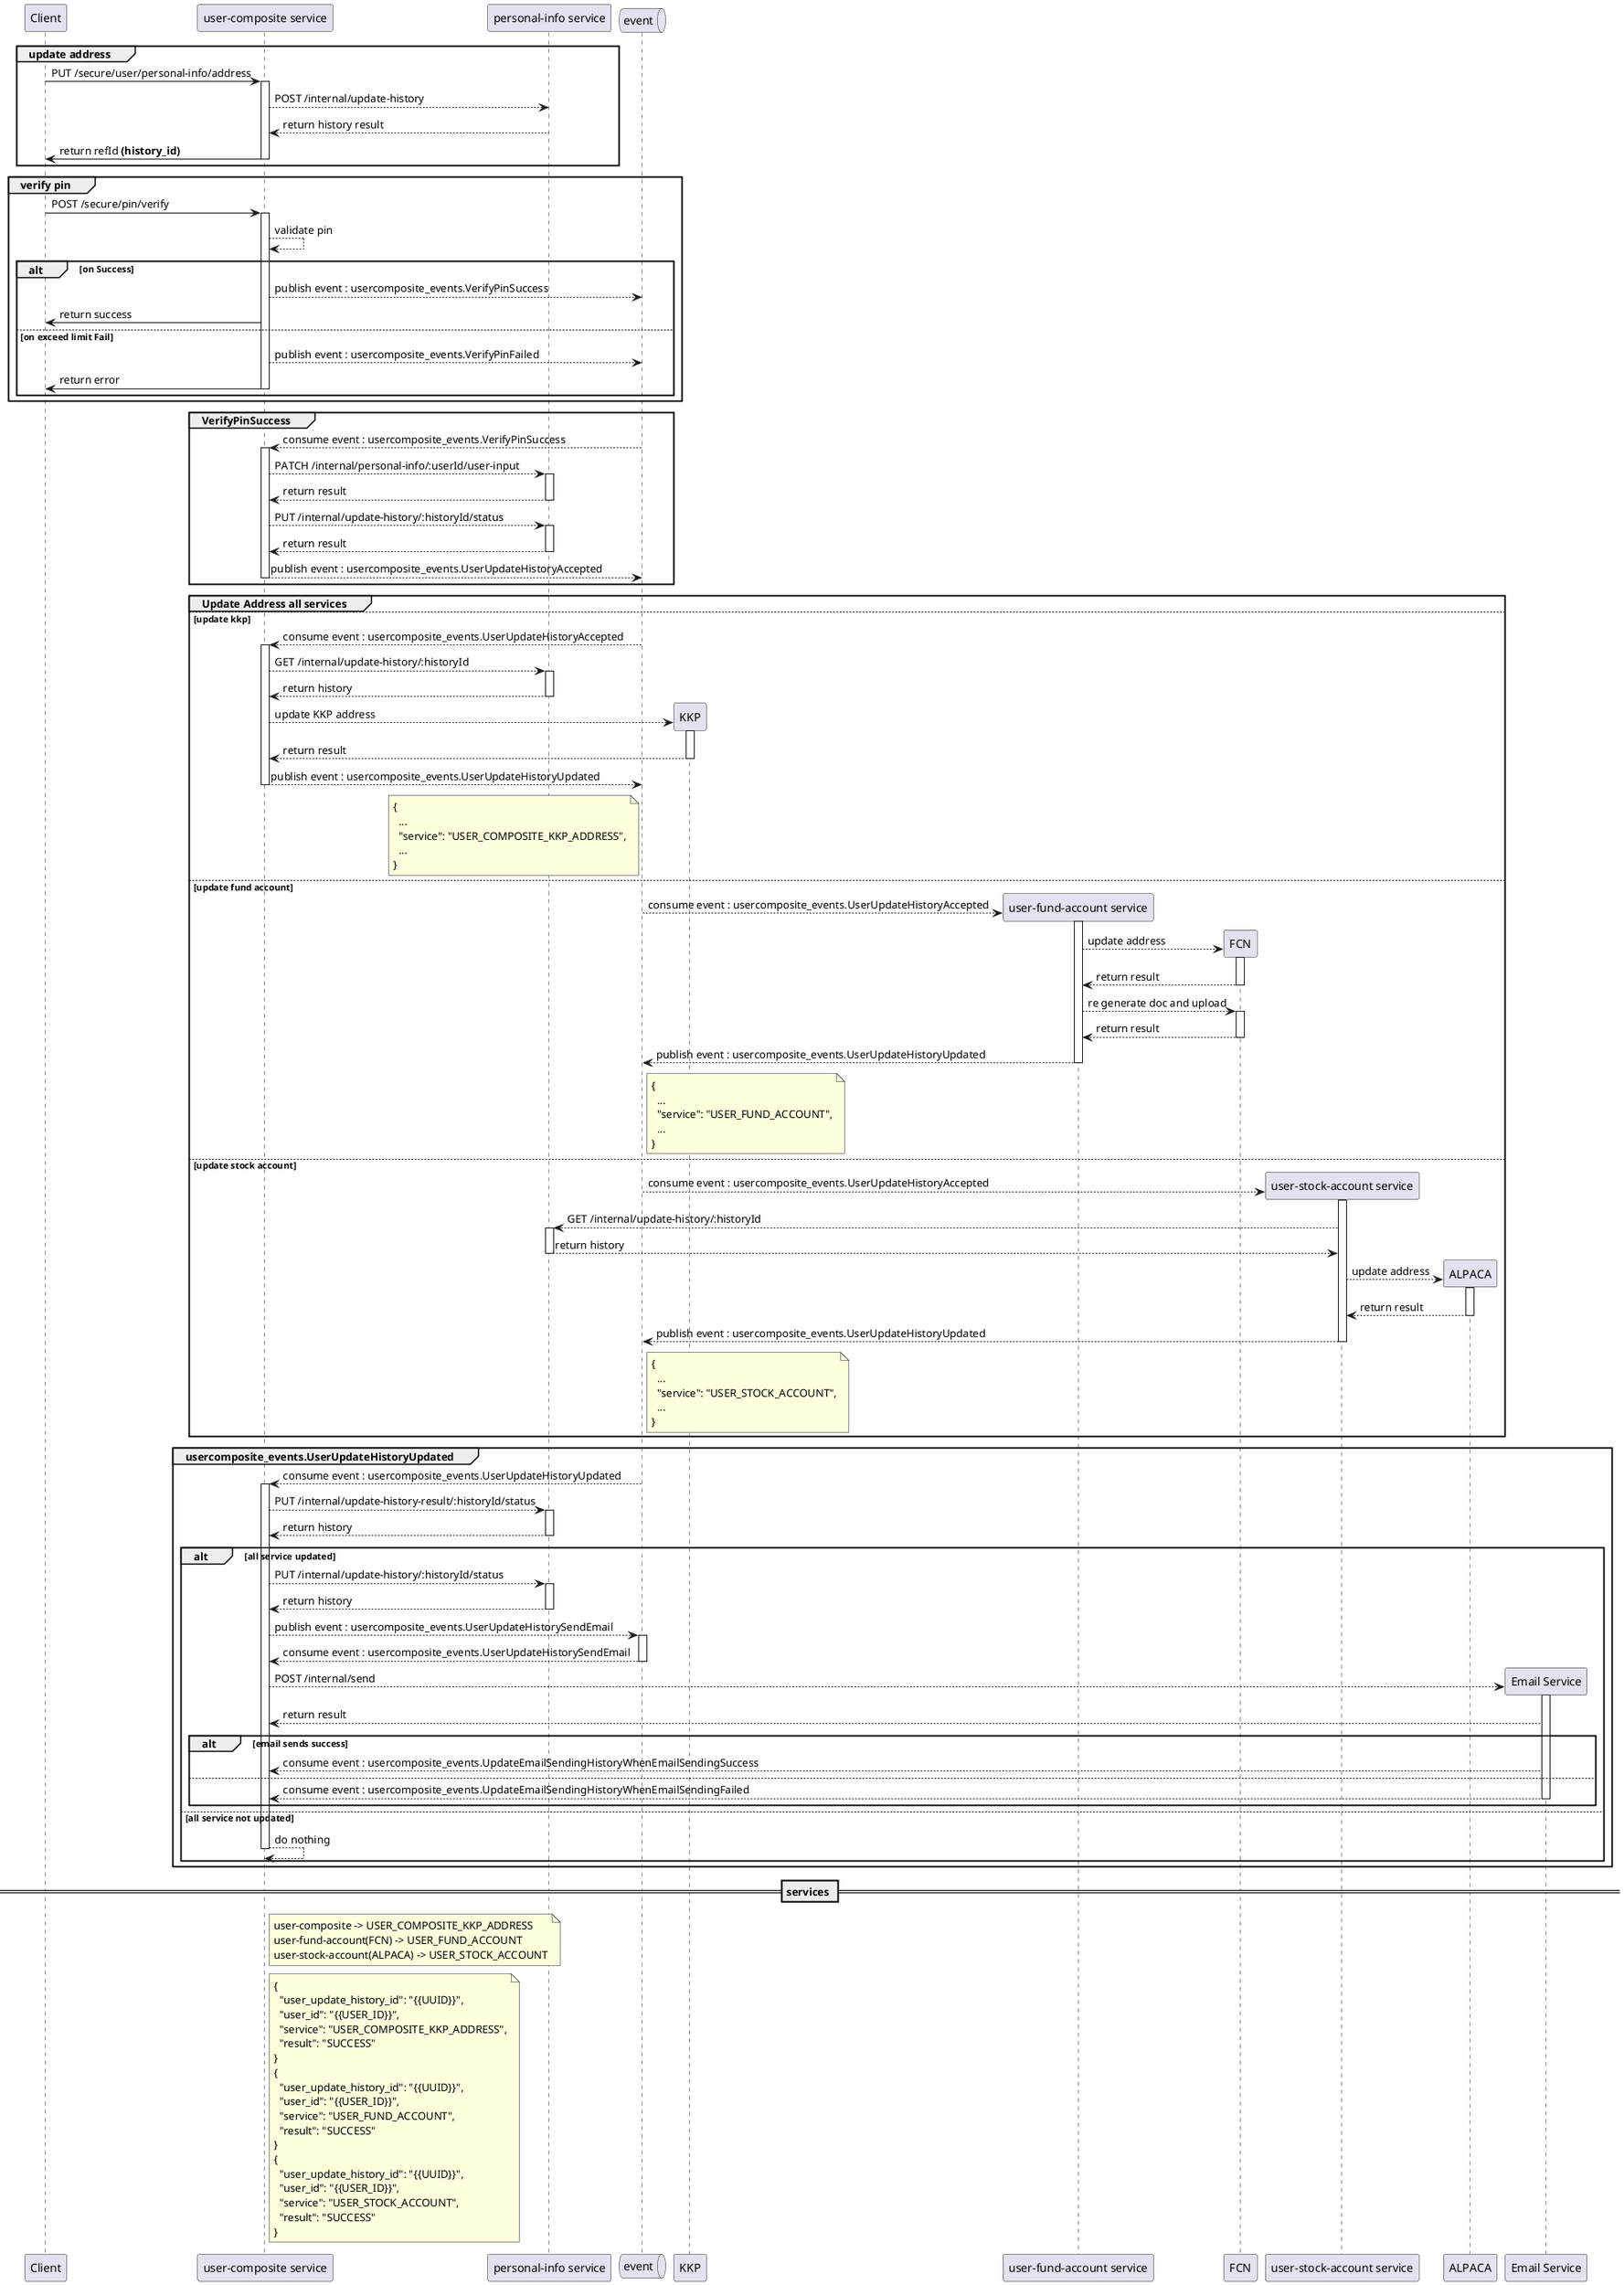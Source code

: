 @startuml update address flow
  skinparam backgroundColor white

  participant "Client" as client
  participant "user-composite service" as userComposite
  participant "personal-info service" as personalInfo
  queue "event" as event

  group update address
    client -> userComposite ++: PUT /secure/user/personal-info/address
    userComposite --> personalInfo : POST /internal/update-history
    personalInfo --> userComposite : return history result
    userComposite -> client --: return refId **(history_id)**
  end

  group verify pin
    client -> userComposite ++: POST /secure/pin/verify
    userComposite --> userComposite : validate pin

    alt on Success
      userComposite --> event : publish event : usercomposite_events.VerifyPinSuccess
      userComposite -> client : return success
    else on exceed limit Fail
      userComposite --> event : publish event : usercomposite_events.VerifyPinFailed
      userComposite -> client --: return error
    end
  end

  group VerifyPinSuccess
    event --> userComposite ++: consume event : usercomposite_events.VerifyPinSuccess

    userComposite --> personalInfo ++: PATCH /internal/personal-info/:userId/user-input
    personalInfo --> userComposite --: return result

    userComposite --> personalInfo ++: PUT /internal/update-history/:historyId/status
    personalInfo --> userComposite --: return result

    userComposite --> event --: publish event : usercomposite_events.UserUpdateHistoryAccepted
  end

  group Update Address all services
  else update kkp
    event --> userComposite ++: consume event : usercomposite_events.UserUpdateHistoryAccepted

    userComposite --> personalInfo ++: GET /internal/update-history/:historyId
    personalInfo --> userComposite --: return history

    create participant KKP
    userComposite --> KKP ++: update KKP address
    KKP --> userComposite --: return result

    userComposite --> event --: publish event : usercomposite_events.UserUpdateHistoryUpdated
    note left event
      {
        ...
        "service": "USER_COMPOSITE_KKP_ADDRESS",
        ...
      }
    end note

  else update fund account

    create participant "user-fund-account service" as fundAccount
    event --> fundAccount ++: consume event : usercomposite_events.UserUpdateHistoryAccepted

    create participant "FCN" as FCN
    fundAccount --> FCN ++: update address
    FCN --> fundAccount --: return result

    fundAccount --> FCN ++: re generate doc and upload
    FCN --> fundAccount --: return result

    fundAccount --> event --: publish event : usercomposite_events.UserUpdateHistoryUpdated
    note right event
      {
        ...
        "service": "USER_FUND_ACCOUNT",
        ...
      }
    end note

  else update stock account

    create participant "user-stock-account service" as stockAccount
    event --> stockAccount ++: consume event : usercomposite_events.UserUpdateHistoryAccepted

    stockAccount --> personalInfo ++: GET /internal/update-history/:historyId
    personalInfo --> stockAccount --: return history

    create participant "ALPACA" as ALPACA
    stockAccount --> ALPACA ++: update address
    ALPACA --> stockAccount --: return result

    stockAccount --> event --: publish event : usercomposite_events.UserUpdateHistoryUpdated
    note right event
      {
        ...
        "service": "USER_STOCK_ACCOUNT",
        ...
      }
    end note
  end

  group usercomposite_events.UserUpdateHistoryUpdated
    event --> userComposite ++ : consume event : usercomposite_events.UserUpdateHistoryUpdated

    userComposite --> personalInfo ++: PUT /internal/update-history-result/:historyId/status
    personalInfo --> userComposite --: return history

    alt all service updated
      userComposite --> personalInfo ++: PUT /internal/update-history/:historyId/status
      personalInfo --> userComposite --: return history
      userComposite --> event ++: publish event : usercomposite_events.UserUpdateHistorySendEmail
      event --> userComposite --: consume event : usercomposite_events.UserUpdateHistorySendEmail
      create participant "Email Service" as emailService
      userComposite --> emailService ++: POST /internal/send
      emailService --> userComposite : return result
      alt email sends success
        emailService --> userComposite : consume event : usercomposite_events.UpdateEmailSendingHistoryWhenEmailSendingSuccess
      else
        emailService --> userComposite --: consume event : usercomposite_events.UpdateEmailSendingHistoryWhenEmailSendingFailed
      end email sends fail
    else all service not updated
      userComposite --> userComposite --: do nothing
    end
  end

  == services ==
  note right userComposite
     user-composite -> USER_COMPOSITE_KKP_ADDRESS
     user-fund-account(FCN) -> USER_FUND_ACCOUNT
     user-stock-account(ALPACA) -> USER_STOCK_ACCOUNT
  end note

  note right userComposite
    {
      "user_update_history_id": "{{UUID}}",
      "user_id": "{{USER_ID}}",
      "service": "USER_COMPOSITE_KKP_ADDRESS",
      "result": "SUCCESS"
    }
    {
      "user_update_history_id": "{{UUID}}",
      "user_id": "{{USER_ID}}",
      "service": "USER_FUND_ACCOUNT",
      "result": "SUCCESS"
    }
    {
      "user_update_history_id": "{{UUID}}",
      "user_id": "{{USER_ID}}",
      "service": "USER_STOCK_ACCOUNT",
      "result": "SUCCESS"
    }
  end note
@enduml

